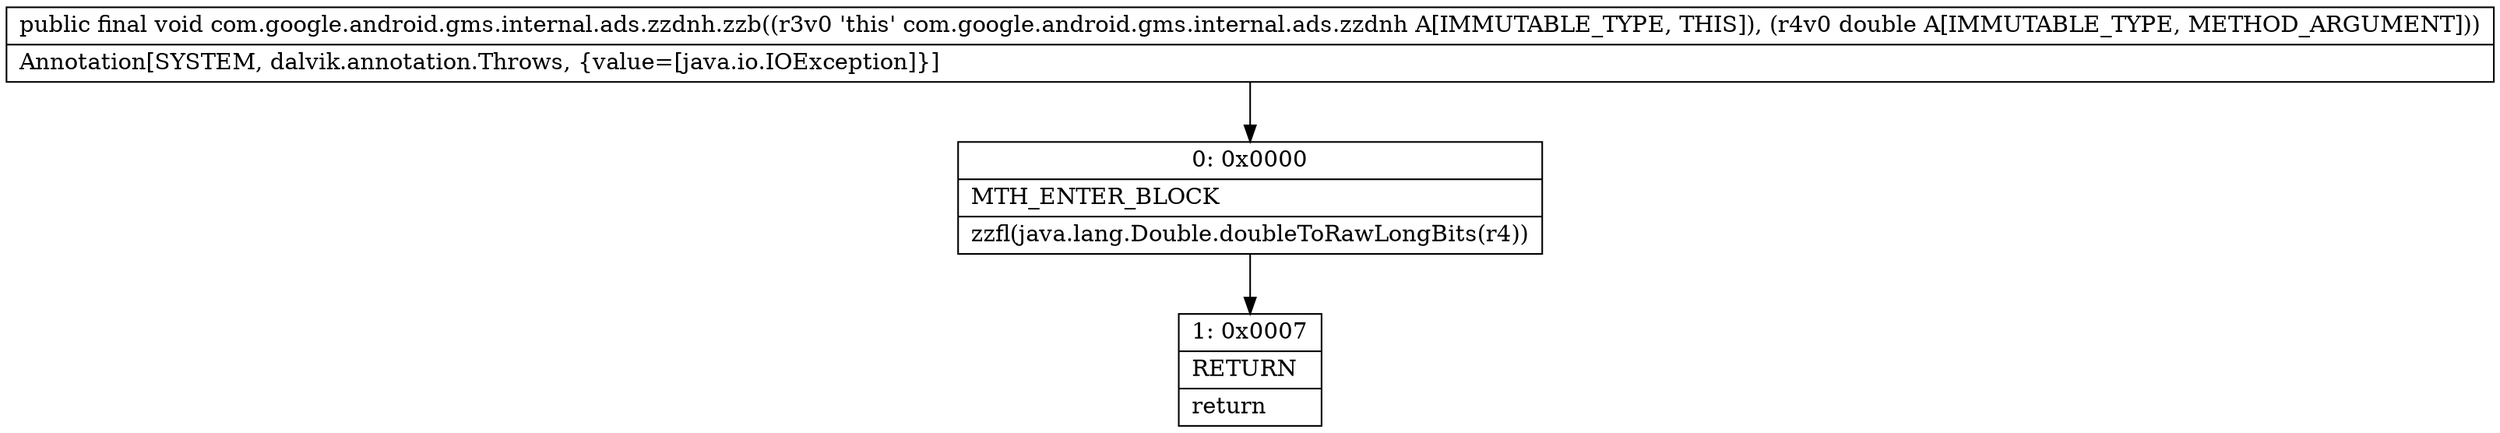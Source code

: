 digraph "CFG forcom.google.android.gms.internal.ads.zzdnh.zzb(D)V" {
Node_0 [shape=record,label="{0\:\ 0x0000|MTH_ENTER_BLOCK\l|zzfl(java.lang.Double.doubleToRawLongBits(r4))\l}"];
Node_1 [shape=record,label="{1\:\ 0x0007|RETURN\l|return\l}"];
MethodNode[shape=record,label="{public final void com.google.android.gms.internal.ads.zzdnh.zzb((r3v0 'this' com.google.android.gms.internal.ads.zzdnh A[IMMUTABLE_TYPE, THIS]), (r4v0 double A[IMMUTABLE_TYPE, METHOD_ARGUMENT]))  | Annotation[SYSTEM, dalvik.annotation.Throws, \{value=[java.io.IOException]\}]\l}"];
MethodNode -> Node_0;
Node_0 -> Node_1;
}

